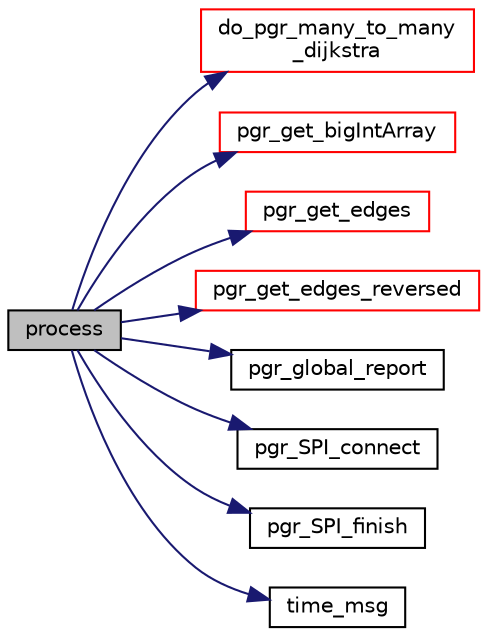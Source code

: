digraph "process"
{
  edge [fontname="Helvetica",fontsize="10",labelfontname="Helvetica",labelfontsize="10"];
  node [fontname="Helvetica",fontsize="10",shape=record];
  rankdir="LR";
  Node1 [label="process",height=0.2,width=0.4,color="black", fillcolor="grey75", style="filled" fontcolor="black"];
  Node1 -> Node2 [color="midnightblue",fontsize="10",style="solid",fontname="Helvetica"];
  Node2 [label="do_pgr_many_to_many\l_dijkstra",height=0.2,width=0.4,color="red", fillcolor="white", style="filled",URL="$dijkstra__driver_8cpp.html#a610a470a45977a0ffd7cf0e6b077ba99"];
  Node1 -> Node3 [color="midnightblue",fontsize="10",style="solid",fontname="Helvetica"];
  Node3 [label="pgr_get_bigIntArray",height=0.2,width=0.4,color="red", fillcolor="white", style="filled",URL="$arrays__input_8c.html#a8b3b624e84ed449440408d11251384c1",tooltip="enforces the input array to be NOT empty "];
  Node1 -> Node4 [color="midnightblue",fontsize="10",style="solid",fontname="Helvetica"];
  Node4 [label="pgr_get_edges",height=0.2,width=0.4,color="red", fillcolor="white", style="filled",URL="$edges__input_8c.html#af663e291b6bdfe777789be38b6bfcf76",tooltip="basic edge_sql "];
  Node1 -> Node5 [color="midnightblue",fontsize="10",style="solid",fontname="Helvetica"];
  Node5 [label="pgr_get_edges_reversed",height=0.2,width=0.4,color="red", fillcolor="white", style="filled",URL="$edges__input_8c.html#a8b346503f2203a8bcda59fe43298ef9a"];
  Node1 -> Node6 [color="midnightblue",fontsize="10",style="solid",fontname="Helvetica"];
  Node6 [label="pgr_global_report",height=0.2,width=0.4,color="black", fillcolor="white", style="filled",URL="$e__report_8c.html#aa7833fe4baf65aa901e1129575e7deb2",tooltip="notice &amp; error "];
  Node1 -> Node7 [color="midnightblue",fontsize="10",style="solid",fontname="Helvetica"];
  Node7 [label="pgr_SPI_connect",height=0.2,width=0.4,color="black", fillcolor="white", style="filled",URL="$postgres__connection_8c.html#aef5deb780b1cf78c56b1794ab826ac64"];
  Node1 -> Node8 [color="midnightblue",fontsize="10",style="solid",fontname="Helvetica"];
  Node8 [label="pgr_SPI_finish",height=0.2,width=0.4,color="black", fillcolor="white", style="filled",URL="$postgres__connection_8c.html#ae36e7862564b5e72c25c9e26ae8e355f"];
  Node1 -> Node9 [color="midnightblue",fontsize="10",style="solid",fontname="Helvetica"];
  Node9 [label="time_msg",height=0.2,width=0.4,color="black", fillcolor="white", style="filled",URL="$time__msg_8c.html#a989d9723eb6d9be4cbf1214136286dbe"];
}
